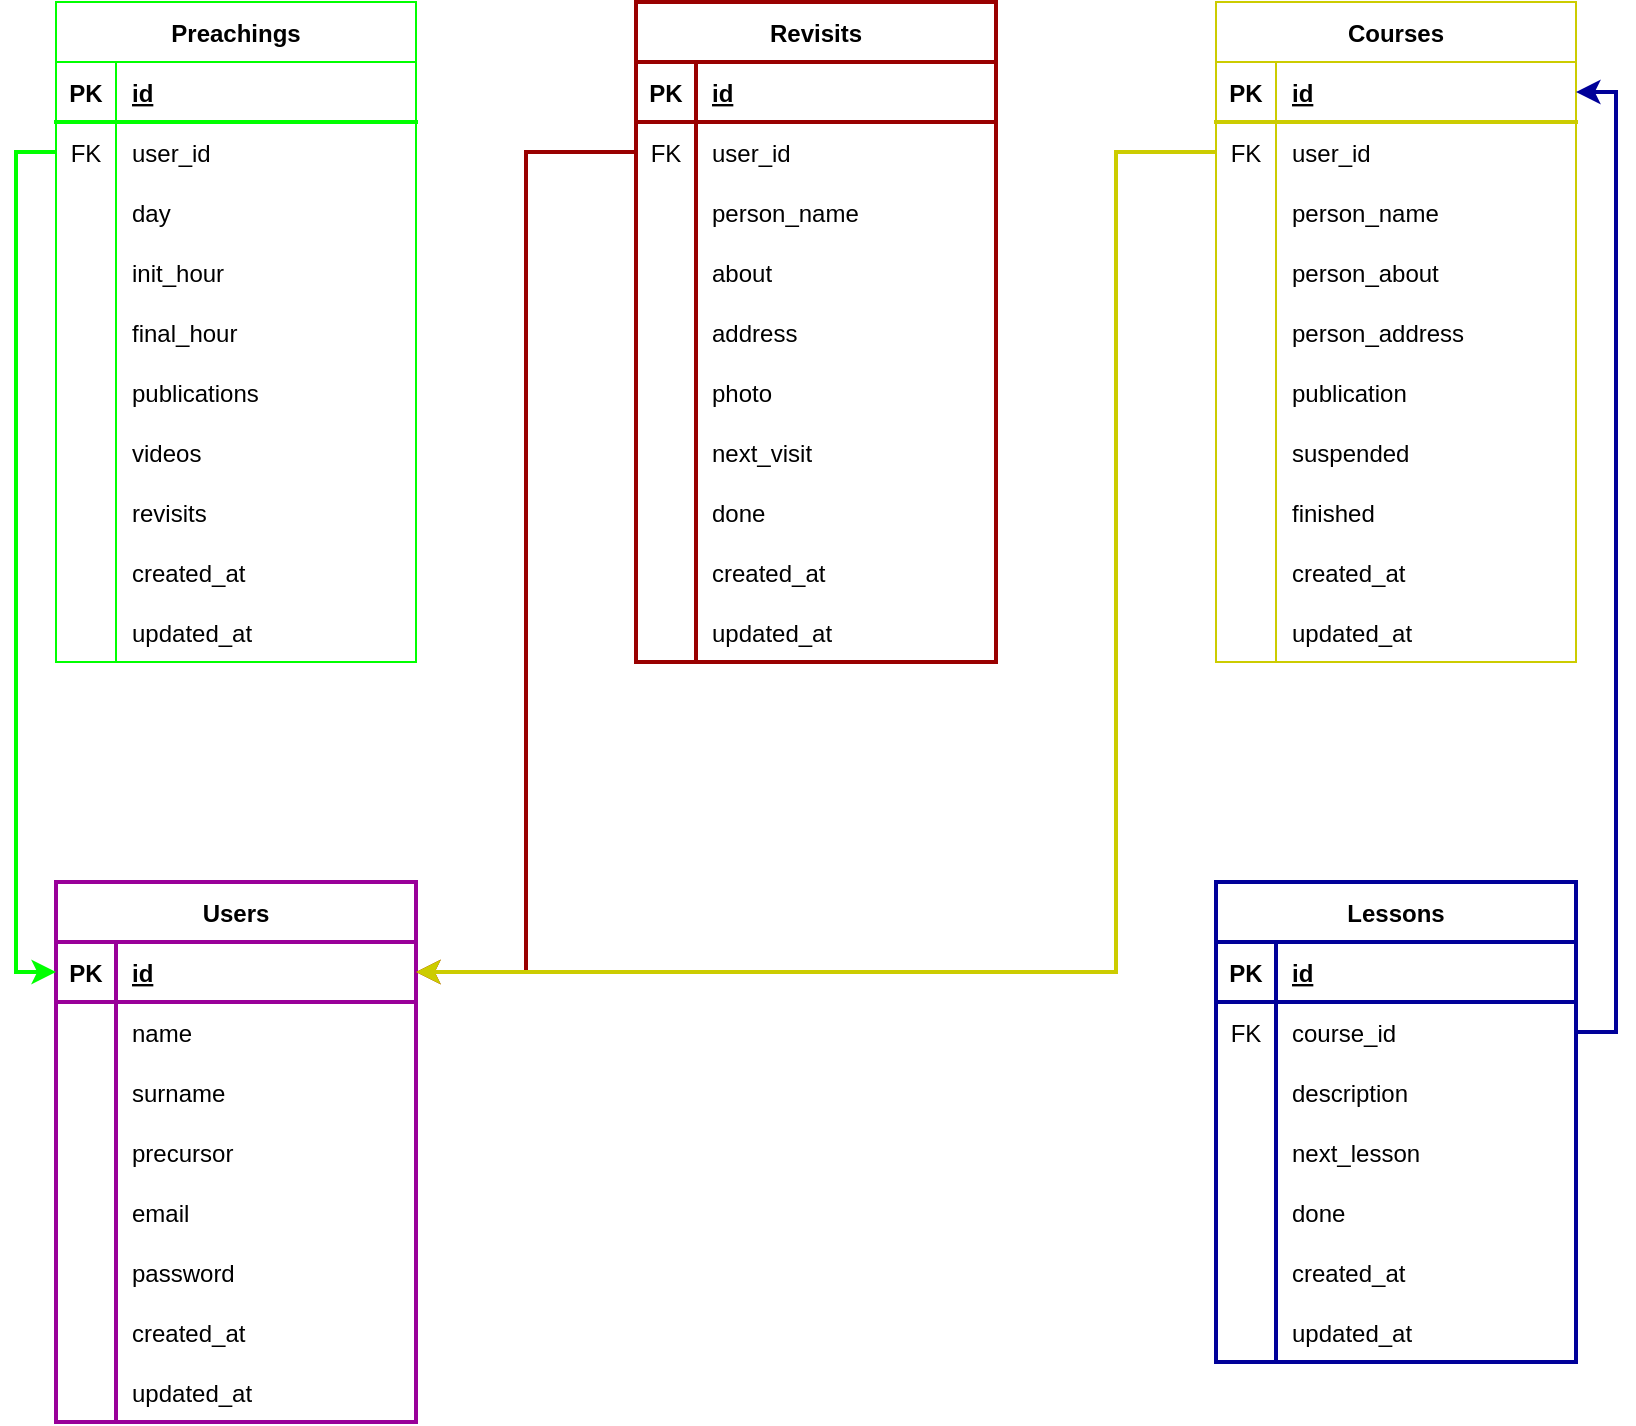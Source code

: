 <mxfile version="20.8.10" type="device"><diagram name="Página-1" id="8F_5eCUrFPoedtxoFkl2"><mxGraphModel dx="1418" dy="868" grid="1" gridSize="10" guides="1" tooltips="1" connect="1" arrows="1" fold="1" page="1" pageScale="1" pageWidth="850" pageHeight="1100" math="0" shadow="0"><root><mxCell id="0"/><mxCell id="1" parent="0"/><mxCell id="iBgDskTSeU2PngvFQ9yS-1" value="Preachings" style="shape=table;startSize=30;container=1;collapsible=1;childLayout=tableLayout;fixedRows=1;rowLines=0;fontStyle=1;align=center;resizeLast=1;strokeColor=#00FF00;" parent="1" vertex="1"><mxGeometry x="180" y="200" width="180" height="330" as="geometry"/></mxCell><mxCell id="iBgDskTSeU2PngvFQ9yS-2" value="" style="shape=tableRow;horizontal=0;startSize=0;swimlaneHead=0;swimlaneBody=0;fillColor=none;collapsible=0;dropTarget=0;points=[[0,0.5],[1,0.5]];portConstraint=eastwest;top=0;left=0;right=0;bottom=1;strokeWidth=2;strokeColor=#00FF00;" parent="iBgDskTSeU2PngvFQ9yS-1" vertex="1"><mxGeometry y="30" width="180" height="30" as="geometry"/></mxCell><mxCell id="iBgDskTSeU2PngvFQ9yS-3" value="PK" style="shape=partialRectangle;connectable=0;fillColor=none;top=0;left=0;bottom=0;right=0;fontStyle=1;overflow=hidden;strokeWidth=2;" parent="iBgDskTSeU2PngvFQ9yS-2" vertex="1"><mxGeometry width="30" height="30" as="geometry"><mxRectangle width="30" height="30" as="alternateBounds"/></mxGeometry></mxCell><mxCell id="iBgDskTSeU2PngvFQ9yS-4" value="id" style="shape=partialRectangle;connectable=0;fillColor=none;top=0;left=0;bottom=0;right=0;align=left;spacingLeft=6;fontStyle=5;overflow=hidden;strokeWidth=2;" parent="iBgDskTSeU2PngvFQ9yS-2" vertex="1"><mxGeometry x="30" width="150" height="30" as="geometry"><mxRectangle width="150" height="30" as="alternateBounds"/></mxGeometry></mxCell><mxCell id="iBgDskTSeU2PngvFQ9yS-18" value="" style="shape=tableRow;horizontal=0;startSize=0;swimlaneHead=0;swimlaneBody=0;fillColor=none;collapsible=0;dropTarget=0;points=[[0,0.5],[1,0.5]];portConstraint=eastwest;top=0;left=0;right=0;bottom=0;strokeWidth=2;" parent="iBgDskTSeU2PngvFQ9yS-1" vertex="1"><mxGeometry y="60" width="180" height="30" as="geometry"/></mxCell><mxCell id="iBgDskTSeU2PngvFQ9yS-19" value="FK" style="shape=partialRectangle;connectable=0;fillColor=none;top=0;left=0;bottom=0;right=0;fontStyle=0;overflow=hidden;strokeWidth=2;" parent="iBgDskTSeU2PngvFQ9yS-18" vertex="1"><mxGeometry width="30" height="30" as="geometry"><mxRectangle width="30" height="30" as="alternateBounds"/></mxGeometry></mxCell><mxCell id="iBgDskTSeU2PngvFQ9yS-20" value="user_id" style="shape=partialRectangle;connectable=0;fillColor=none;top=0;left=0;bottom=0;right=0;align=left;spacingLeft=6;fontStyle=0;overflow=hidden;strokeWidth=2;" parent="iBgDskTSeU2PngvFQ9yS-18" vertex="1"><mxGeometry x="30" width="150" height="30" as="geometry"><mxRectangle width="150" height="30" as="alternateBounds"/></mxGeometry></mxCell><mxCell id="iBgDskTSeU2PngvFQ9yS-5" value="" style="shape=tableRow;horizontal=0;startSize=0;swimlaneHead=0;swimlaneBody=0;fillColor=none;collapsible=0;dropTarget=0;points=[[0,0.5],[1,0.5]];portConstraint=eastwest;top=0;left=0;right=0;bottom=0;strokeWidth=2;" parent="iBgDskTSeU2PngvFQ9yS-1" vertex="1"><mxGeometry y="90" width="180" height="30" as="geometry"/></mxCell><mxCell id="iBgDskTSeU2PngvFQ9yS-6" value="" style="shape=partialRectangle;connectable=0;fillColor=none;top=0;left=0;bottom=0;right=0;editable=1;overflow=hidden;strokeWidth=2;" parent="iBgDskTSeU2PngvFQ9yS-5" vertex="1"><mxGeometry width="30" height="30" as="geometry"><mxRectangle width="30" height="30" as="alternateBounds"/></mxGeometry></mxCell><mxCell id="iBgDskTSeU2PngvFQ9yS-7" value="day" style="shape=partialRectangle;connectable=0;fillColor=none;top=0;left=0;bottom=0;right=0;align=left;spacingLeft=6;overflow=hidden;strokeWidth=2;" parent="iBgDskTSeU2PngvFQ9yS-5" vertex="1"><mxGeometry x="30" width="150" height="30" as="geometry"><mxRectangle width="150" height="30" as="alternateBounds"/></mxGeometry></mxCell><mxCell id="iBgDskTSeU2PngvFQ9yS-8" value="" style="shape=tableRow;horizontal=0;startSize=0;swimlaneHead=0;swimlaneBody=0;fillColor=none;collapsible=0;dropTarget=0;points=[[0,0.5],[1,0.5]];portConstraint=eastwest;top=0;left=0;right=0;bottom=0;strokeWidth=2;" parent="iBgDskTSeU2PngvFQ9yS-1" vertex="1"><mxGeometry y="120" width="180" height="30" as="geometry"/></mxCell><mxCell id="iBgDskTSeU2PngvFQ9yS-9" value="" style="shape=partialRectangle;connectable=0;fillColor=none;top=0;left=0;bottom=0;right=0;editable=1;overflow=hidden;strokeWidth=2;" parent="iBgDskTSeU2PngvFQ9yS-8" vertex="1"><mxGeometry width="30" height="30" as="geometry"><mxRectangle width="30" height="30" as="alternateBounds"/></mxGeometry></mxCell><mxCell id="iBgDskTSeU2PngvFQ9yS-10" value="init_hour" style="shape=partialRectangle;connectable=0;fillColor=none;top=0;left=0;bottom=0;right=0;align=left;spacingLeft=6;overflow=hidden;strokeWidth=2;" parent="iBgDskTSeU2PngvFQ9yS-8" vertex="1"><mxGeometry x="30" width="150" height="30" as="geometry"><mxRectangle width="150" height="30" as="alternateBounds"/></mxGeometry></mxCell><mxCell id="iBgDskTSeU2PngvFQ9yS-11" value="" style="shape=tableRow;horizontal=0;startSize=0;swimlaneHead=0;swimlaneBody=0;fillColor=none;collapsible=0;dropTarget=0;points=[[0,0.5],[1,0.5]];portConstraint=eastwest;top=0;left=0;right=0;bottom=0;strokeWidth=2;" parent="iBgDskTSeU2PngvFQ9yS-1" vertex="1"><mxGeometry y="150" width="180" height="30" as="geometry"/></mxCell><mxCell id="iBgDskTSeU2PngvFQ9yS-12" value="" style="shape=partialRectangle;connectable=0;fillColor=none;top=0;left=0;bottom=0;right=0;editable=1;overflow=hidden;strokeWidth=2;" parent="iBgDskTSeU2PngvFQ9yS-11" vertex="1"><mxGeometry width="30" height="30" as="geometry"><mxRectangle width="30" height="30" as="alternateBounds"/></mxGeometry></mxCell><mxCell id="iBgDskTSeU2PngvFQ9yS-13" value="final_hour" style="shape=partialRectangle;connectable=0;fillColor=none;top=0;left=0;bottom=0;right=0;align=left;spacingLeft=6;overflow=hidden;strokeWidth=2;" parent="iBgDskTSeU2PngvFQ9yS-11" vertex="1"><mxGeometry x="30" width="150" height="30" as="geometry"><mxRectangle width="150" height="30" as="alternateBounds"/></mxGeometry></mxCell><mxCell id="iBgDskTSeU2PngvFQ9yS-21" value="" style="shape=tableRow;horizontal=0;startSize=0;swimlaneHead=0;swimlaneBody=0;fillColor=none;collapsible=0;dropTarget=0;points=[[0,0.5],[1,0.5]];portConstraint=eastwest;top=0;left=0;right=0;bottom=0;strokeWidth=2;" parent="iBgDskTSeU2PngvFQ9yS-1" vertex="1"><mxGeometry y="180" width="180" height="30" as="geometry"/></mxCell><mxCell id="iBgDskTSeU2PngvFQ9yS-22" value="" style="shape=partialRectangle;connectable=0;fillColor=none;top=0;left=0;bottom=0;right=0;editable=1;overflow=hidden;strokeWidth=2;" parent="iBgDskTSeU2PngvFQ9yS-21" vertex="1"><mxGeometry width="30" height="30" as="geometry"><mxRectangle width="30" height="30" as="alternateBounds"/></mxGeometry></mxCell><mxCell id="iBgDskTSeU2PngvFQ9yS-23" value="publications" style="shape=partialRectangle;connectable=0;fillColor=none;top=0;left=0;bottom=0;right=0;align=left;spacingLeft=6;overflow=hidden;strokeWidth=2;" parent="iBgDskTSeU2PngvFQ9yS-21" vertex="1"><mxGeometry x="30" width="150" height="30" as="geometry"><mxRectangle width="150" height="30" as="alternateBounds"/></mxGeometry></mxCell><mxCell id="iBgDskTSeU2PngvFQ9yS-24" value="" style="shape=tableRow;horizontal=0;startSize=0;swimlaneHead=0;swimlaneBody=0;fillColor=none;collapsible=0;dropTarget=0;points=[[0,0.5],[1,0.5]];portConstraint=eastwest;top=0;left=0;right=0;bottom=0;strokeWidth=2;" parent="iBgDskTSeU2PngvFQ9yS-1" vertex="1"><mxGeometry y="210" width="180" height="30" as="geometry"/></mxCell><mxCell id="iBgDskTSeU2PngvFQ9yS-25" value="" style="shape=partialRectangle;connectable=0;fillColor=none;top=0;left=0;bottom=0;right=0;editable=1;overflow=hidden;strokeWidth=2;" parent="iBgDskTSeU2PngvFQ9yS-24" vertex="1"><mxGeometry width="30" height="30" as="geometry"><mxRectangle width="30" height="30" as="alternateBounds"/></mxGeometry></mxCell><mxCell id="iBgDskTSeU2PngvFQ9yS-26" value="videos" style="shape=partialRectangle;connectable=0;fillColor=none;top=0;left=0;bottom=0;right=0;align=left;spacingLeft=6;overflow=hidden;strokeWidth=2;" parent="iBgDskTSeU2PngvFQ9yS-24" vertex="1"><mxGeometry x="30" width="150" height="30" as="geometry"><mxRectangle width="150" height="30" as="alternateBounds"/></mxGeometry></mxCell><mxCell id="iBgDskTSeU2PngvFQ9yS-27" value="" style="shape=tableRow;horizontal=0;startSize=0;swimlaneHead=0;swimlaneBody=0;fillColor=none;collapsible=0;dropTarget=0;points=[[0,0.5],[1,0.5]];portConstraint=eastwest;top=0;left=0;right=0;bottom=0;strokeWidth=2;" parent="iBgDskTSeU2PngvFQ9yS-1" vertex="1"><mxGeometry y="240" width="180" height="30" as="geometry"/></mxCell><mxCell id="iBgDskTSeU2PngvFQ9yS-28" value="" style="shape=partialRectangle;connectable=0;fillColor=none;top=0;left=0;bottom=0;right=0;editable=1;overflow=hidden;strokeWidth=2;" parent="iBgDskTSeU2PngvFQ9yS-27" vertex="1"><mxGeometry width="30" height="30" as="geometry"><mxRectangle width="30" height="30" as="alternateBounds"/></mxGeometry></mxCell><mxCell id="iBgDskTSeU2PngvFQ9yS-29" value="revisits" style="shape=partialRectangle;connectable=0;fillColor=none;top=0;left=0;bottom=0;right=0;align=left;spacingLeft=6;overflow=hidden;strokeWidth=2;" parent="iBgDskTSeU2PngvFQ9yS-27" vertex="1"><mxGeometry x="30" width="150" height="30" as="geometry"><mxRectangle width="150" height="30" as="alternateBounds"/></mxGeometry></mxCell><mxCell id="iBgDskTSeU2PngvFQ9yS-30" value="" style="shape=tableRow;horizontal=0;startSize=0;swimlaneHead=0;swimlaneBody=0;fillColor=none;collapsible=0;dropTarget=0;points=[[0,0.5],[1,0.5]];portConstraint=eastwest;top=0;left=0;right=0;bottom=0;strokeWidth=2;" parent="iBgDskTSeU2PngvFQ9yS-1" vertex="1"><mxGeometry y="270" width="180" height="30" as="geometry"/></mxCell><mxCell id="iBgDskTSeU2PngvFQ9yS-31" value="" style="shape=partialRectangle;connectable=0;fillColor=none;top=0;left=0;bottom=0;right=0;editable=1;overflow=hidden;strokeWidth=2;" parent="iBgDskTSeU2PngvFQ9yS-30" vertex="1"><mxGeometry width="30" height="30" as="geometry"><mxRectangle width="30" height="30" as="alternateBounds"/></mxGeometry></mxCell><mxCell id="iBgDskTSeU2PngvFQ9yS-32" value="created_at" style="shape=partialRectangle;connectable=0;fillColor=none;top=0;left=0;bottom=0;right=0;align=left;spacingLeft=6;overflow=hidden;strokeWidth=2;" parent="iBgDskTSeU2PngvFQ9yS-30" vertex="1"><mxGeometry x="30" width="150" height="30" as="geometry"><mxRectangle width="150" height="30" as="alternateBounds"/></mxGeometry></mxCell><mxCell id="iBgDskTSeU2PngvFQ9yS-33" value="" style="shape=tableRow;horizontal=0;startSize=0;swimlaneHead=0;swimlaneBody=0;fillColor=none;collapsible=0;dropTarget=0;points=[[0,0.5],[1,0.5]];portConstraint=eastwest;top=0;left=0;right=0;bottom=0;strokeWidth=2;" parent="iBgDskTSeU2PngvFQ9yS-1" vertex="1"><mxGeometry y="300" width="180" height="30" as="geometry"/></mxCell><mxCell id="iBgDskTSeU2PngvFQ9yS-34" value="" style="shape=partialRectangle;connectable=0;fillColor=none;top=0;left=0;bottom=0;right=0;editable=1;overflow=hidden;strokeWidth=2;" parent="iBgDskTSeU2PngvFQ9yS-33" vertex="1"><mxGeometry width="30" height="30" as="geometry"><mxRectangle width="30" height="30" as="alternateBounds"/></mxGeometry></mxCell><mxCell id="iBgDskTSeU2PngvFQ9yS-35" value="updated_at" style="shape=partialRectangle;connectable=0;fillColor=none;top=0;left=0;bottom=0;right=0;align=left;spacingLeft=6;overflow=hidden;strokeWidth=2;" parent="iBgDskTSeU2PngvFQ9yS-33" vertex="1"><mxGeometry x="30" width="150" height="30" as="geometry"><mxRectangle width="150" height="30" as="alternateBounds"/></mxGeometry></mxCell><mxCell id="iBgDskTSeU2PngvFQ9yS-36" value="Revisits" style="shape=table;startSize=30;container=1;collapsible=1;childLayout=tableLayout;fixedRows=1;rowLines=0;fontStyle=1;align=center;resizeLast=1;strokeColor=#990000;strokeWidth=2;" parent="1" vertex="1"><mxGeometry x="470" y="200" width="180" height="330" as="geometry"/></mxCell><mxCell id="iBgDskTSeU2PngvFQ9yS-37" value="" style="shape=tableRow;horizontal=0;startSize=0;swimlaneHead=0;swimlaneBody=0;fillColor=none;collapsible=0;dropTarget=0;points=[[0,0.5],[1,0.5]];portConstraint=eastwest;top=0;left=0;right=0;bottom=1;strokeWidth=2;strokeColor=#990000;" parent="iBgDskTSeU2PngvFQ9yS-36" vertex="1"><mxGeometry y="30" width="180" height="30" as="geometry"/></mxCell><mxCell id="iBgDskTSeU2PngvFQ9yS-38" value="PK" style="shape=partialRectangle;connectable=0;fillColor=none;top=0;left=0;bottom=0;right=0;fontStyle=1;overflow=hidden;strokeWidth=2;" parent="iBgDskTSeU2PngvFQ9yS-37" vertex="1"><mxGeometry width="30" height="30" as="geometry"><mxRectangle width="30" height="30" as="alternateBounds"/></mxGeometry></mxCell><mxCell id="iBgDskTSeU2PngvFQ9yS-39" value="id" style="shape=partialRectangle;connectable=0;fillColor=none;top=0;left=0;bottom=0;right=0;align=left;spacingLeft=6;fontStyle=5;overflow=hidden;strokeWidth=2;" parent="iBgDskTSeU2PngvFQ9yS-37" vertex="1"><mxGeometry x="30" width="150" height="30" as="geometry"><mxRectangle width="150" height="30" as="alternateBounds"/></mxGeometry></mxCell><mxCell id="iBgDskTSeU2PngvFQ9yS-40" value="" style="shape=tableRow;horizontal=0;startSize=0;swimlaneHead=0;swimlaneBody=0;fillColor=none;collapsible=0;dropTarget=0;points=[[0,0.5],[1,0.5]];portConstraint=eastwest;top=0;left=0;right=0;bottom=0;strokeWidth=2;" parent="iBgDskTSeU2PngvFQ9yS-36" vertex="1"><mxGeometry y="60" width="180" height="30" as="geometry"/></mxCell><mxCell id="iBgDskTSeU2PngvFQ9yS-41" value="FK" style="shape=partialRectangle;connectable=0;fillColor=none;top=0;left=0;bottom=0;right=0;fontStyle=0;overflow=hidden;strokeWidth=2;" parent="iBgDskTSeU2PngvFQ9yS-40" vertex="1"><mxGeometry width="30" height="30" as="geometry"><mxRectangle width="30" height="30" as="alternateBounds"/></mxGeometry></mxCell><mxCell id="iBgDskTSeU2PngvFQ9yS-42" value="user_id" style="shape=partialRectangle;connectable=0;fillColor=none;top=0;left=0;bottom=0;right=0;align=left;spacingLeft=6;fontStyle=0;overflow=hidden;strokeWidth=2;" parent="iBgDskTSeU2PngvFQ9yS-40" vertex="1"><mxGeometry x="30" width="150" height="30" as="geometry"><mxRectangle width="150" height="30" as="alternateBounds"/></mxGeometry></mxCell><mxCell id="iBgDskTSeU2PngvFQ9yS-43" value="" style="shape=tableRow;horizontal=0;startSize=0;swimlaneHead=0;swimlaneBody=0;fillColor=none;collapsible=0;dropTarget=0;points=[[0,0.5],[1,0.5]];portConstraint=eastwest;top=0;left=0;right=0;bottom=0;strokeWidth=2;" parent="iBgDskTSeU2PngvFQ9yS-36" vertex="1"><mxGeometry y="90" width="180" height="30" as="geometry"/></mxCell><mxCell id="iBgDskTSeU2PngvFQ9yS-44" value="" style="shape=partialRectangle;connectable=0;fillColor=none;top=0;left=0;bottom=0;right=0;editable=1;overflow=hidden;strokeWidth=2;" parent="iBgDskTSeU2PngvFQ9yS-43" vertex="1"><mxGeometry width="30" height="30" as="geometry"><mxRectangle width="30" height="30" as="alternateBounds"/></mxGeometry></mxCell><mxCell id="iBgDskTSeU2PngvFQ9yS-45" value="person_name" style="shape=partialRectangle;connectable=0;fillColor=none;top=0;left=0;bottom=0;right=0;align=left;spacingLeft=6;overflow=hidden;strokeWidth=2;" parent="iBgDskTSeU2PngvFQ9yS-43" vertex="1"><mxGeometry x="30" width="150" height="30" as="geometry"><mxRectangle width="150" height="30" as="alternateBounds"/></mxGeometry></mxCell><mxCell id="iBgDskTSeU2PngvFQ9yS-46" value="" style="shape=tableRow;horizontal=0;startSize=0;swimlaneHead=0;swimlaneBody=0;fillColor=none;collapsible=0;dropTarget=0;points=[[0,0.5],[1,0.5]];portConstraint=eastwest;top=0;left=0;right=0;bottom=0;strokeWidth=2;" parent="iBgDskTSeU2PngvFQ9yS-36" vertex="1"><mxGeometry y="120" width="180" height="30" as="geometry"/></mxCell><mxCell id="iBgDskTSeU2PngvFQ9yS-47" value="" style="shape=partialRectangle;connectable=0;fillColor=none;top=0;left=0;bottom=0;right=0;editable=1;overflow=hidden;strokeWidth=2;" parent="iBgDskTSeU2PngvFQ9yS-46" vertex="1"><mxGeometry width="30" height="30" as="geometry"><mxRectangle width="30" height="30" as="alternateBounds"/></mxGeometry></mxCell><mxCell id="iBgDskTSeU2PngvFQ9yS-48" value="about" style="shape=partialRectangle;connectable=0;fillColor=none;top=0;left=0;bottom=0;right=0;align=left;spacingLeft=6;overflow=hidden;strokeWidth=2;" parent="iBgDskTSeU2PngvFQ9yS-46" vertex="1"><mxGeometry x="30" width="150" height="30" as="geometry"><mxRectangle width="150" height="30" as="alternateBounds"/></mxGeometry></mxCell><mxCell id="iBgDskTSeU2PngvFQ9yS-49" value="" style="shape=tableRow;horizontal=0;startSize=0;swimlaneHead=0;swimlaneBody=0;fillColor=none;collapsible=0;dropTarget=0;points=[[0,0.5],[1,0.5]];portConstraint=eastwest;top=0;left=0;right=0;bottom=0;strokeWidth=2;" parent="iBgDskTSeU2PngvFQ9yS-36" vertex="1"><mxGeometry y="150" width="180" height="30" as="geometry"/></mxCell><mxCell id="iBgDskTSeU2PngvFQ9yS-50" value="" style="shape=partialRectangle;connectable=0;fillColor=none;top=0;left=0;bottom=0;right=0;editable=1;overflow=hidden;strokeWidth=2;" parent="iBgDskTSeU2PngvFQ9yS-49" vertex="1"><mxGeometry width="30" height="30" as="geometry"><mxRectangle width="30" height="30" as="alternateBounds"/></mxGeometry></mxCell><mxCell id="iBgDskTSeU2PngvFQ9yS-51" value="address" style="shape=partialRectangle;connectable=0;fillColor=none;top=0;left=0;bottom=0;right=0;align=left;spacingLeft=6;overflow=hidden;strokeWidth=2;" parent="iBgDskTSeU2PngvFQ9yS-49" vertex="1"><mxGeometry x="30" width="150" height="30" as="geometry"><mxRectangle width="150" height="30" as="alternateBounds"/></mxGeometry></mxCell><mxCell id="iBgDskTSeU2PngvFQ9yS-52" value="" style="shape=tableRow;horizontal=0;startSize=0;swimlaneHead=0;swimlaneBody=0;fillColor=none;collapsible=0;dropTarget=0;points=[[0,0.5],[1,0.5]];portConstraint=eastwest;top=0;left=0;right=0;bottom=0;strokeWidth=2;" parent="iBgDskTSeU2PngvFQ9yS-36" vertex="1"><mxGeometry y="180" width="180" height="30" as="geometry"/></mxCell><mxCell id="iBgDskTSeU2PngvFQ9yS-53" value="" style="shape=partialRectangle;connectable=0;fillColor=none;top=0;left=0;bottom=0;right=0;editable=1;overflow=hidden;strokeWidth=2;" parent="iBgDskTSeU2PngvFQ9yS-52" vertex="1"><mxGeometry width="30" height="30" as="geometry"><mxRectangle width="30" height="30" as="alternateBounds"/></mxGeometry></mxCell><mxCell id="iBgDskTSeU2PngvFQ9yS-54" value="photo" style="shape=partialRectangle;connectable=0;fillColor=none;top=0;left=0;bottom=0;right=0;align=left;spacingLeft=6;overflow=hidden;strokeWidth=2;" parent="iBgDskTSeU2PngvFQ9yS-52" vertex="1"><mxGeometry x="30" width="150" height="30" as="geometry"><mxRectangle width="150" height="30" as="alternateBounds"/></mxGeometry></mxCell><mxCell id="iBgDskTSeU2PngvFQ9yS-55" value="" style="shape=tableRow;horizontal=0;startSize=0;swimlaneHead=0;swimlaneBody=0;fillColor=none;collapsible=0;dropTarget=0;points=[[0,0.5],[1,0.5]];portConstraint=eastwest;top=0;left=0;right=0;bottom=0;strokeWidth=2;" parent="iBgDskTSeU2PngvFQ9yS-36" vertex="1"><mxGeometry y="210" width="180" height="30" as="geometry"/></mxCell><mxCell id="iBgDskTSeU2PngvFQ9yS-56" value="" style="shape=partialRectangle;connectable=0;fillColor=none;top=0;left=0;bottom=0;right=0;editable=1;overflow=hidden;strokeWidth=2;" parent="iBgDskTSeU2PngvFQ9yS-55" vertex="1"><mxGeometry width="30" height="30" as="geometry"><mxRectangle width="30" height="30" as="alternateBounds"/></mxGeometry></mxCell><mxCell id="iBgDskTSeU2PngvFQ9yS-57" value="next_visit" style="shape=partialRectangle;connectable=0;fillColor=none;top=0;left=0;bottom=0;right=0;align=left;spacingLeft=6;overflow=hidden;strokeWidth=2;" parent="iBgDskTSeU2PngvFQ9yS-55" vertex="1"><mxGeometry x="30" width="150" height="30" as="geometry"><mxRectangle width="150" height="30" as="alternateBounds"/></mxGeometry></mxCell><mxCell id="iBgDskTSeU2PngvFQ9yS-58" value="" style="shape=tableRow;horizontal=0;startSize=0;swimlaneHead=0;swimlaneBody=0;fillColor=none;collapsible=0;dropTarget=0;points=[[0,0.5],[1,0.5]];portConstraint=eastwest;top=0;left=0;right=0;bottom=0;strokeWidth=2;" parent="iBgDskTSeU2PngvFQ9yS-36" vertex="1"><mxGeometry y="240" width="180" height="30" as="geometry"/></mxCell><mxCell id="iBgDskTSeU2PngvFQ9yS-59" value="" style="shape=partialRectangle;connectable=0;fillColor=none;top=0;left=0;bottom=0;right=0;editable=1;overflow=hidden;strokeWidth=2;" parent="iBgDskTSeU2PngvFQ9yS-58" vertex="1"><mxGeometry width="30" height="30" as="geometry"><mxRectangle width="30" height="30" as="alternateBounds"/></mxGeometry></mxCell><mxCell id="iBgDskTSeU2PngvFQ9yS-60" value="done" style="shape=partialRectangle;connectable=0;fillColor=none;top=0;left=0;bottom=0;right=0;align=left;spacingLeft=6;overflow=hidden;strokeWidth=2;" parent="iBgDskTSeU2PngvFQ9yS-58" vertex="1"><mxGeometry x="30" width="150" height="30" as="geometry"><mxRectangle width="150" height="30" as="alternateBounds"/></mxGeometry></mxCell><mxCell id="iBgDskTSeU2PngvFQ9yS-61" value="" style="shape=tableRow;horizontal=0;startSize=0;swimlaneHead=0;swimlaneBody=0;fillColor=none;collapsible=0;dropTarget=0;points=[[0,0.5],[1,0.5]];portConstraint=eastwest;top=0;left=0;right=0;bottom=0;strokeWidth=2;" parent="iBgDskTSeU2PngvFQ9yS-36" vertex="1"><mxGeometry y="270" width="180" height="30" as="geometry"/></mxCell><mxCell id="iBgDskTSeU2PngvFQ9yS-62" value="" style="shape=partialRectangle;connectable=0;fillColor=none;top=0;left=0;bottom=0;right=0;editable=1;overflow=hidden;strokeWidth=2;" parent="iBgDskTSeU2PngvFQ9yS-61" vertex="1"><mxGeometry width="30" height="30" as="geometry"><mxRectangle width="30" height="30" as="alternateBounds"/></mxGeometry></mxCell><mxCell id="iBgDskTSeU2PngvFQ9yS-63" value="created_at" style="shape=partialRectangle;connectable=0;fillColor=none;top=0;left=0;bottom=0;right=0;align=left;spacingLeft=6;overflow=hidden;strokeWidth=2;" parent="iBgDskTSeU2PngvFQ9yS-61" vertex="1"><mxGeometry x="30" width="150" height="30" as="geometry"><mxRectangle width="150" height="30" as="alternateBounds"/></mxGeometry></mxCell><mxCell id="iBgDskTSeU2PngvFQ9yS-64" value="" style="shape=tableRow;horizontal=0;startSize=0;swimlaneHead=0;swimlaneBody=0;fillColor=none;collapsible=0;dropTarget=0;points=[[0,0.5],[1,0.5]];portConstraint=eastwest;top=0;left=0;right=0;bottom=0;strokeWidth=2;" parent="iBgDskTSeU2PngvFQ9yS-36" vertex="1"><mxGeometry y="300" width="180" height="30" as="geometry"/></mxCell><mxCell id="iBgDskTSeU2PngvFQ9yS-65" value="" style="shape=partialRectangle;connectable=0;fillColor=none;top=0;left=0;bottom=0;right=0;editable=1;overflow=hidden;strokeWidth=2;" parent="iBgDskTSeU2PngvFQ9yS-64" vertex="1"><mxGeometry width="30" height="30" as="geometry"><mxRectangle width="30" height="30" as="alternateBounds"/></mxGeometry></mxCell><mxCell id="iBgDskTSeU2PngvFQ9yS-66" value="updated_at" style="shape=partialRectangle;connectable=0;fillColor=none;top=0;left=0;bottom=0;right=0;align=left;spacingLeft=6;overflow=hidden;strokeWidth=2;" parent="iBgDskTSeU2PngvFQ9yS-64" vertex="1"><mxGeometry x="30" width="150" height="30" as="geometry"><mxRectangle width="150" height="30" as="alternateBounds"/></mxGeometry></mxCell><mxCell id="iBgDskTSeU2PngvFQ9yS-67" value="Courses" style="shape=table;startSize=30;container=1;collapsible=1;childLayout=tableLayout;fixedRows=1;rowLines=0;fontStyle=1;align=center;resizeLast=1;strokeColor=#CCCC00;" parent="1" vertex="1"><mxGeometry x="760" y="200" width="180" height="330" as="geometry"/></mxCell><mxCell id="iBgDskTSeU2PngvFQ9yS-68" value="" style="shape=tableRow;horizontal=0;startSize=0;swimlaneHead=0;swimlaneBody=0;fillColor=none;collapsible=0;dropTarget=0;points=[[0,0.5],[1,0.5]];portConstraint=eastwest;top=0;left=0;right=0;bottom=1;strokeWidth=2;strokeColor=#CCCC00;" parent="iBgDskTSeU2PngvFQ9yS-67" vertex="1"><mxGeometry y="30" width="180" height="30" as="geometry"/></mxCell><mxCell id="iBgDskTSeU2PngvFQ9yS-69" value="PK" style="shape=partialRectangle;connectable=0;fillColor=none;top=0;left=0;bottom=0;right=0;fontStyle=1;overflow=hidden;strokeWidth=2;" parent="iBgDskTSeU2PngvFQ9yS-68" vertex="1"><mxGeometry width="30" height="30" as="geometry"><mxRectangle width="30" height="30" as="alternateBounds"/></mxGeometry></mxCell><mxCell id="iBgDskTSeU2PngvFQ9yS-70" value="id" style="shape=partialRectangle;connectable=0;fillColor=none;top=0;left=0;bottom=0;right=0;align=left;spacingLeft=6;fontStyle=5;overflow=hidden;strokeWidth=2;" parent="iBgDskTSeU2PngvFQ9yS-68" vertex="1"><mxGeometry x="30" width="150" height="30" as="geometry"><mxRectangle width="150" height="30" as="alternateBounds"/></mxGeometry></mxCell><mxCell id="iBgDskTSeU2PngvFQ9yS-71" value="" style="shape=tableRow;horizontal=0;startSize=0;swimlaneHead=0;swimlaneBody=0;fillColor=none;collapsible=0;dropTarget=0;points=[[0,0.5],[1,0.5]];portConstraint=eastwest;top=0;left=0;right=0;bottom=0;strokeWidth=2;" parent="iBgDskTSeU2PngvFQ9yS-67" vertex="1"><mxGeometry y="60" width="180" height="30" as="geometry"/></mxCell><mxCell id="iBgDskTSeU2PngvFQ9yS-72" value="FK" style="shape=partialRectangle;connectable=0;fillColor=none;top=0;left=0;bottom=0;right=0;fontStyle=0;overflow=hidden;strokeWidth=2;" parent="iBgDskTSeU2PngvFQ9yS-71" vertex="1"><mxGeometry width="30" height="30" as="geometry"><mxRectangle width="30" height="30" as="alternateBounds"/></mxGeometry></mxCell><mxCell id="iBgDskTSeU2PngvFQ9yS-73" value="user_id" style="shape=partialRectangle;connectable=0;fillColor=none;top=0;left=0;bottom=0;right=0;align=left;spacingLeft=6;fontStyle=0;overflow=hidden;strokeWidth=2;" parent="iBgDskTSeU2PngvFQ9yS-71" vertex="1"><mxGeometry x="30" width="150" height="30" as="geometry"><mxRectangle width="150" height="30" as="alternateBounds"/></mxGeometry></mxCell><mxCell id="iBgDskTSeU2PngvFQ9yS-74" value="" style="shape=tableRow;horizontal=0;startSize=0;swimlaneHead=0;swimlaneBody=0;fillColor=none;collapsible=0;dropTarget=0;points=[[0,0.5],[1,0.5]];portConstraint=eastwest;top=0;left=0;right=0;bottom=0;strokeWidth=2;" parent="iBgDskTSeU2PngvFQ9yS-67" vertex="1"><mxGeometry y="90" width="180" height="30" as="geometry"/></mxCell><mxCell id="iBgDskTSeU2PngvFQ9yS-75" value="" style="shape=partialRectangle;connectable=0;fillColor=none;top=0;left=0;bottom=0;right=0;editable=1;overflow=hidden;strokeWidth=2;" parent="iBgDskTSeU2PngvFQ9yS-74" vertex="1"><mxGeometry width="30" height="30" as="geometry"><mxRectangle width="30" height="30" as="alternateBounds"/></mxGeometry></mxCell><mxCell id="iBgDskTSeU2PngvFQ9yS-76" value="person_name" style="shape=partialRectangle;connectable=0;fillColor=none;top=0;left=0;bottom=0;right=0;align=left;spacingLeft=6;overflow=hidden;strokeWidth=2;" parent="iBgDskTSeU2PngvFQ9yS-74" vertex="1"><mxGeometry x="30" width="150" height="30" as="geometry"><mxRectangle width="150" height="30" as="alternateBounds"/></mxGeometry></mxCell><mxCell id="iBgDskTSeU2PngvFQ9yS-77" value="" style="shape=tableRow;horizontal=0;startSize=0;swimlaneHead=0;swimlaneBody=0;fillColor=none;collapsible=0;dropTarget=0;points=[[0,0.5],[1,0.5]];portConstraint=eastwest;top=0;left=0;right=0;bottom=0;strokeWidth=2;" parent="iBgDskTSeU2PngvFQ9yS-67" vertex="1"><mxGeometry y="120" width="180" height="30" as="geometry"/></mxCell><mxCell id="iBgDskTSeU2PngvFQ9yS-78" value="" style="shape=partialRectangle;connectable=0;fillColor=none;top=0;left=0;bottom=0;right=0;editable=1;overflow=hidden;strokeWidth=2;" parent="iBgDskTSeU2PngvFQ9yS-77" vertex="1"><mxGeometry width="30" height="30" as="geometry"><mxRectangle width="30" height="30" as="alternateBounds"/></mxGeometry></mxCell><mxCell id="iBgDskTSeU2PngvFQ9yS-79" value="person_about" style="shape=partialRectangle;connectable=0;fillColor=none;top=0;left=0;bottom=0;right=0;align=left;spacingLeft=6;overflow=hidden;strokeWidth=2;" parent="iBgDskTSeU2PngvFQ9yS-77" vertex="1"><mxGeometry x="30" width="150" height="30" as="geometry"><mxRectangle width="150" height="30" as="alternateBounds"/></mxGeometry></mxCell><mxCell id="iBgDskTSeU2PngvFQ9yS-80" value="" style="shape=tableRow;horizontal=0;startSize=0;swimlaneHead=0;swimlaneBody=0;fillColor=none;collapsible=0;dropTarget=0;points=[[0,0.5],[1,0.5]];portConstraint=eastwest;top=0;left=0;right=0;bottom=0;strokeWidth=2;" parent="iBgDskTSeU2PngvFQ9yS-67" vertex="1"><mxGeometry y="150" width="180" height="30" as="geometry"/></mxCell><mxCell id="iBgDskTSeU2PngvFQ9yS-81" value="" style="shape=partialRectangle;connectable=0;fillColor=none;top=0;left=0;bottom=0;right=0;editable=1;overflow=hidden;strokeWidth=2;" parent="iBgDskTSeU2PngvFQ9yS-80" vertex="1"><mxGeometry width="30" height="30" as="geometry"><mxRectangle width="30" height="30" as="alternateBounds"/></mxGeometry></mxCell><mxCell id="iBgDskTSeU2PngvFQ9yS-82" value="person_address" style="shape=partialRectangle;connectable=0;fillColor=none;top=0;left=0;bottom=0;right=0;align=left;spacingLeft=6;overflow=hidden;strokeWidth=2;" parent="iBgDskTSeU2PngvFQ9yS-80" vertex="1"><mxGeometry x="30" width="150" height="30" as="geometry"><mxRectangle width="150" height="30" as="alternateBounds"/></mxGeometry></mxCell><mxCell id="iBgDskTSeU2PngvFQ9yS-83" value="" style="shape=tableRow;horizontal=0;startSize=0;swimlaneHead=0;swimlaneBody=0;fillColor=none;collapsible=0;dropTarget=0;points=[[0,0.5],[1,0.5]];portConstraint=eastwest;top=0;left=0;right=0;bottom=0;strokeWidth=2;" parent="iBgDskTSeU2PngvFQ9yS-67" vertex="1"><mxGeometry y="180" width="180" height="30" as="geometry"/></mxCell><mxCell id="iBgDskTSeU2PngvFQ9yS-84" value="" style="shape=partialRectangle;connectable=0;fillColor=none;top=0;left=0;bottom=0;right=0;editable=1;overflow=hidden;strokeWidth=2;" parent="iBgDskTSeU2PngvFQ9yS-83" vertex="1"><mxGeometry width="30" height="30" as="geometry"><mxRectangle width="30" height="30" as="alternateBounds"/></mxGeometry></mxCell><mxCell id="iBgDskTSeU2PngvFQ9yS-85" value="publication" style="shape=partialRectangle;connectable=0;fillColor=none;top=0;left=0;bottom=0;right=0;align=left;spacingLeft=6;overflow=hidden;strokeWidth=2;" parent="iBgDskTSeU2PngvFQ9yS-83" vertex="1"><mxGeometry x="30" width="150" height="30" as="geometry"><mxRectangle width="150" height="30" as="alternateBounds"/></mxGeometry></mxCell><mxCell id="iBgDskTSeU2PngvFQ9yS-86" value="" style="shape=tableRow;horizontal=0;startSize=0;swimlaneHead=0;swimlaneBody=0;fillColor=none;collapsible=0;dropTarget=0;points=[[0,0.5],[1,0.5]];portConstraint=eastwest;top=0;left=0;right=0;bottom=0;strokeWidth=2;" parent="iBgDskTSeU2PngvFQ9yS-67" vertex="1"><mxGeometry y="210" width="180" height="30" as="geometry"/></mxCell><mxCell id="iBgDskTSeU2PngvFQ9yS-87" value="" style="shape=partialRectangle;connectable=0;fillColor=none;top=0;left=0;bottom=0;right=0;editable=1;overflow=hidden;strokeWidth=2;" parent="iBgDskTSeU2PngvFQ9yS-86" vertex="1"><mxGeometry width="30" height="30" as="geometry"><mxRectangle width="30" height="30" as="alternateBounds"/></mxGeometry></mxCell><mxCell id="iBgDskTSeU2PngvFQ9yS-88" value="suspended" style="shape=partialRectangle;connectable=0;fillColor=none;top=0;left=0;bottom=0;right=0;align=left;spacingLeft=6;overflow=hidden;strokeWidth=2;" parent="iBgDskTSeU2PngvFQ9yS-86" vertex="1"><mxGeometry x="30" width="150" height="30" as="geometry"><mxRectangle width="150" height="30" as="alternateBounds"/></mxGeometry></mxCell><mxCell id="iBgDskTSeU2PngvFQ9yS-89" value="" style="shape=tableRow;horizontal=0;startSize=0;swimlaneHead=0;swimlaneBody=0;fillColor=none;collapsible=0;dropTarget=0;points=[[0,0.5],[1,0.5]];portConstraint=eastwest;top=0;left=0;right=0;bottom=0;strokeWidth=2;" parent="iBgDskTSeU2PngvFQ9yS-67" vertex="1"><mxGeometry y="240" width="180" height="30" as="geometry"/></mxCell><mxCell id="iBgDskTSeU2PngvFQ9yS-90" value="" style="shape=partialRectangle;connectable=0;fillColor=none;top=0;left=0;bottom=0;right=0;editable=1;overflow=hidden;strokeWidth=2;" parent="iBgDskTSeU2PngvFQ9yS-89" vertex="1"><mxGeometry width="30" height="30" as="geometry"><mxRectangle width="30" height="30" as="alternateBounds"/></mxGeometry></mxCell><mxCell id="iBgDskTSeU2PngvFQ9yS-91" value="finished" style="shape=partialRectangle;connectable=0;fillColor=none;top=0;left=0;bottom=0;right=0;align=left;spacingLeft=6;overflow=hidden;strokeWidth=2;" parent="iBgDskTSeU2PngvFQ9yS-89" vertex="1"><mxGeometry x="30" width="150" height="30" as="geometry"><mxRectangle width="150" height="30" as="alternateBounds"/></mxGeometry></mxCell><mxCell id="iBgDskTSeU2PngvFQ9yS-92" value="" style="shape=tableRow;horizontal=0;startSize=0;swimlaneHead=0;swimlaneBody=0;fillColor=none;collapsible=0;dropTarget=0;points=[[0,0.5],[1,0.5]];portConstraint=eastwest;top=0;left=0;right=0;bottom=0;strokeWidth=2;" parent="iBgDskTSeU2PngvFQ9yS-67" vertex="1"><mxGeometry y="270" width="180" height="30" as="geometry"/></mxCell><mxCell id="iBgDskTSeU2PngvFQ9yS-93" value="" style="shape=partialRectangle;connectable=0;fillColor=none;top=0;left=0;bottom=0;right=0;editable=1;overflow=hidden;strokeWidth=2;" parent="iBgDskTSeU2PngvFQ9yS-92" vertex="1"><mxGeometry width="30" height="30" as="geometry"><mxRectangle width="30" height="30" as="alternateBounds"/></mxGeometry></mxCell><mxCell id="iBgDskTSeU2PngvFQ9yS-94" value="created_at" style="shape=partialRectangle;connectable=0;fillColor=none;top=0;left=0;bottom=0;right=0;align=left;spacingLeft=6;overflow=hidden;strokeWidth=2;" parent="iBgDskTSeU2PngvFQ9yS-92" vertex="1"><mxGeometry x="30" width="150" height="30" as="geometry"><mxRectangle width="150" height="30" as="alternateBounds"/></mxGeometry></mxCell><mxCell id="iBgDskTSeU2PngvFQ9yS-95" value="" style="shape=tableRow;horizontal=0;startSize=0;swimlaneHead=0;swimlaneBody=0;fillColor=none;collapsible=0;dropTarget=0;points=[[0,0.5],[1,0.5]];portConstraint=eastwest;top=0;left=0;right=0;bottom=0;strokeWidth=2;" parent="iBgDskTSeU2PngvFQ9yS-67" vertex="1"><mxGeometry y="300" width="180" height="30" as="geometry"/></mxCell><mxCell id="iBgDskTSeU2PngvFQ9yS-96" value="" style="shape=partialRectangle;connectable=0;fillColor=none;top=0;left=0;bottom=0;right=0;editable=1;overflow=hidden;strokeWidth=2;" parent="iBgDskTSeU2PngvFQ9yS-95" vertex="1"><mxGeometry width="30" height="30" as="geometry"><mxRectangle width="30" height="30" as="alternateBounds"/></mxGeometry></mxCell><mxCell id="iBgDskTSeU2PngvFQ9yS-97" value="updated_at" style="shape=partialRectangle;connectable=0;fillColor=none;top=0;left=0;bottom=0;right=0;align=left;spacingLeft=6;overflow=hidden;strokeWidth=2;" parent="iBgDskTSeU2PngvFQ9yS-95" vertex="1"><mxGeometry x="30" width="150" height="30" as="geometry"><mxRectangle width="150" height="30" as="alternateBounds"/></mxGeometry></mxCell><mxCell id="iBgDskTSeU2PngvFQ9yS-98" value="Lessons" style="shape=table;startSize=30;container=1;collapsible=1;childLayout=tableLayout;fixedRows=1;rowLines=0;fontStyle=1;align=center;resizeLast=1;strokeWidth=2;strokeColor=#000099;" parent="1" vertex="1"><mxGeometry x="760" y="640" width="180" height="240" as="geometry"/></mxCell><mxCell id="iBgDskTSeU2PngvFQ9yS-99" value="" style="shape=tableRow;horizontal=0;startSize=0;swimlaneHead=0;swimlaneBody=0;fillColor=none;collapsible=0;dropTarget=0;points=[[0,0.5],[1,0.5]];portConstraint=eastwest;top=0;left=0;right=0;bottom=1;strokeWidth=2;strokeColor=#000099;" parent="iBgDskTSeU2PngvFQ9yS-98" vertex="1"><mxGeometry y="30" width="180" height="30" as="geometry"/></mxCell><mxCell id="iBgDskTSeU2PngvFQ9yS-100" value="PK" style="shape=partialRectangle;connectable=0;fillColor=none;top=0;left=0;bottom=0;right=0;fontStyle=1;overflow=hidden;strokeWidth=2;" parent="iBgDskTSeU2PngvFQ9yS-99" vertex="1"><mxGeometry width="30" height="30" as="geometry"><mxRectangle width="30" height="30" as="alternateBounds"/></mxGeometry></mxCell><mxCell id="iBgDskTSeU2PngvFQ9yS-101" value="id" style="shape=partialRectangle;connectable=0;fillColor=none;top=0;left=0;bottom=0;right=0;align=left;spacingLeft=6;fontStyle=5;overflow=hidden;strokeWidth=2;" parent="iBgDskTSeU2PngvFQ9yS-99" vertex="1"><mxGeometry x="30" width="150" height="30" as="geometry"><mxRectangle width="150" height="30" as="alternateBounds"/></mxGeometry></mxCell><mxCell id="iBgDskTSeU2PngvFQ9yS-102" value="" style="shape=tableRow;horizontal=0;startSize=0;swimlaneHead=0;swimlaneBody=0;fillColor=none;collapsible=0;dropTarget=0;points=[[0,0.5],[1,0.5]];portConstraint=eastwest;top=0;left=0;right=0;bottom=0;strokeWidth=2;" parent="iBgDskTSeU2PngvFQ9yS-98" vertex="1"><mxGeometry y="60" width="180" height="30" as="geometry"/></mxCell><mxCell id="iBgDskTSeU2PngvFQ9yS-103" value="FK" style="shape=partialRectangle;connectable=0;fillColor=none;top=0;left=0;bottom=0;right=0;fontStyle=0;overflow=hidden;strokeWidth=2;" parent="iBgDskTSeU2PngvFQ9yS-102" vertex="1"><mxGeometry width="30" height="30" as="geometry"><mxRectangle width="30" height="30" as="alternateBounds"/></mxGeometry></mxCell><mxCell id="iBgDskTSeU2PngvFQ9yS-104" value="course_id" style="shape=partialRectangle;connectable=0;fillColor=none;top=0;left=0;bottom=0;right=0;align=left;spacingLeft=6;fontStyle=0;overflow=hidden;strokeWidth=2;" parent="iBgDskTSeU2PngvFQ9yS-102" vertex="1"><mxGeometry x="30" width="150" height="30" as="geometry"><mxRectangle width="150" height="30" as="alternateBounds"/></mxGeometry></mxCell><mxCell id="iBgDskTSeU2PngvFQ9yS-105" value="" style="shape=tableRow;horizontal=0;startSize=0;swimlaneHead=0;swimlaneBody=0;fillColor=none;collapsible=0;dropTarget=0;points=[[0,0.5],[1,0.5]];portConstraint=eastwest;top=0;left=0;right=0;bottom=0;strokeWidth=2;" parent="iBgDskTSeU2PngvFQ9yS-98" vertex="1"><mxGeometry y="90" width="180" height="30" as="geometry"/></mxCell><mxCell id="iBgDskTSeU2PngvFQ9yS-106" value="" style="shape=partialRectangle;connectable=0;fillColor=none;top=0;left=0;bottom=0;right=0;editable=1;overflow=hidden;strokeWidth=2;" parent="iBgDskTSeU2PngvFQ9yS-105" vertex="1"><mxGeometry width="30" height="30" as="geometry"><mxRectangle width="30" height="30" as="alternateBounds"/></mxGeometry></mxCell><mxCell id="iBgDskTSeU2PngvFQ9yS-107" value="description" style="shape=partialRectangle;connectable=0;fillColor=none;top=0;left=0;bottom=0;right=0;align=left;spacingLeft=6;overflow=hidden;strokeWidth=2;" parent="iBgDskTSeU2PngvFQ9yS-105" vertex="1"><mxGeometry x="30" width="150" height="30" as="geometry"><mxRectangle width="150" height="30" as="alternateBounds"/></mxGeometry></mxCell><mxCell id="iBgDskTSeU2PngvFQ9yS-108" value="" style="shape=tableRow;horizontal=0;startSize=0;swimlaneHead=0;swimlaneBody=0;fillColor=none;collapsible=0;dropTarget=0;points=[[0,0.5],[1,0.5]];portConstraint=eastwest;top=0;left=0;right=0;bottom=0;strokeWidth=2;" parent="iBgDskTSeU2PngvFQ9yS-98" vertex="1"><mxGeometry y="120" width="180" height="30" as="geometry"/></mxCell><mxCell id="iBgDskTSeU2PngvFQ9yS-109" value="" style="shape=partialRectangle;connectable=0;fillColor=none;top=0;left=0;bottom=0;right=0;editable=1;overflow=hidden;strokeWidth=2;" parent="iBgDskTSeU2PngvFQ9yS-108" vertex="1"><mxGeometry width="30" height="30" as="geometry"><mxRectangle width="30" height="30" as="alternateBounds"/></mxGeometry></mxCell><mxCell id="iBgDskTSeU2PngvFQ9yS-110" value="next_lesson" style="shape=partialRectangle;connectable=0;fillColor=none;top=0;left=0;bottom=0;right=0;align=left;spacingLeft=6;overflow=hidden;strokeWidth=2;" parent="iBgDskTSeU2PngvFQ9yS-108" vertex="1"><mxGeometry x="30" width="150" height="30" as="geometry"><mxRectangle width="150" height="30" as="alternateBounds"/></mxGeometry></mxCell><mxCell id="iBgDskTSeU2PngvFQ9yS-111" value="" style="shape=tableRow;horizontal=0;startSize=0;swimlaneHead=0;swimlaneBody=0;fillColor=none;collapsible=0;dropTarget=0;points=[[0,0.5],[1,0.5]];portConstraint=eastwest;top=0;left=0;right=0;bottom=0;strokeWidth=2;" parent="iBgDskTSeU2PngvFQ9yS-98" vertex="1"><mxGeometry y="150" width="180" height="30" as="geometry"/></mxCell><mxCell id="iBgDskTSeU2PngvFQ9yS-112" value="" style="shape=partialRectangle;connectable=0;fillColor=none;top=0;left=0;bottom=0;right=0;editable=1;overflow=hidden;strokeWidth=2;" parent="iBgDskTSeU2PngvFQ9yS-111" vertex="1"><mxGeometry width="30" height="30" as="geometry"><mxRectangle width="30" height="30" as="alternateBounds"/></mxGeometry></mxCell><mxCell id="iBgDskTSeU2PngvFQ9yS-113" value="done" style="shape=partialRectangle;connectable=0;fillColor=none;top=0;left=0;bottom=0;right=0;align=left;spacingLeft=6;overflow=hidden;strokeWidth=2;" parent="iBgDskTSeU2PngvFQ9yS-111" vertex="1"><mxGeometry x="30" width="150" height="30" as="geometry"><mxRectangle width="150" height="30" as="alternateBounds"/></mxGeometry></mxCell><mxCell id="iBgDskTSeU2PngvFQ9yS-123" value="" style="shape=tableRow;horizontal=0;startSize=0;swimlaneHead=0;swimlaneBody=0;fillColor=none;collapsible=0;dropTarget=0;points=[[0,0.5],[1,0.5]];portConstraint=eastwest;top=0;left=0;right=0;bottom=0;strokeWidth=2;" parent="iBgDskTSeU2PngvFQ9yS-98" vertex="1"><mxGeometry y="180" width="180" height="30" as="geometry"/></mxCell><mxCell id="iBgDskTSeU2PngvFQ9yS-124" value="" style="shape=partialRectangle;connectable=0;fillColor=none;top=0;left=0;bottom=0;right=0;editable=1;overflow=hidden;strokeWidth=2;" parent="iBgDskTSeU2PngvFQ9yS-123" vertex="1"><mxGeometry width="30" height="30" as="geometry"><mxRectangle width="30" height="30" as="alternateBounds"/></mxGeometry></mxCell><mxCell id="iBgDskTSeU2PngvFQ9yS-125" value="created_at" style="shape=partialRectangle;connectable=0;fillColor=none;top=0;left=0;bottom=0;right=0;align=left;spacingLeft=6;overflow=hidden;strokeWidth=2;" parent="iBgDskTSeU2PngvFQ9yS-123" vertex="1"><mxGeometry x="30" width="150" height="30" as="geometry"><mxRectangle width="150" height="30" as="alternateBounds"/></mxGeometry></mxCell><mxCell id="iBgDskTSeU2PngvFQ9yS-126" value="" style="shape=tableRow;horizontal=0;startSize=0;swimlaneHead=0;swimlaneBody=0;fillColor=none;collapsible=0;dropTarget=0;points=[[0,0.5],[1,0.5]];portConstraint=eastwest;top=0;left=0;right=0;bottom=0;strokeWidth=2;" parent="iBgDskTSeU2PngvFQ9yS-98" vertex="1"><mxGeometry y="210" width="180" height="30" as="geometry"/></mxCell><mxCell id="iBgDskTSeU2PngvFQ9yS-127" value="" style="shape=partialRectangle;connectable=0;fillColor=none;top=0;left=0;bottom=0;right=0;editable=1;overflow=hidden;strokeWidth=2;" parent="iBgDskTSeU2PngvFQ9yS-126" vertex="1"><mxGeometry width="30" height="30" as="geometry"><mxRectangle width="30" height="30" as="alternateBounds"/></mxGeometry></mxCell><mxCell id="iBgDskTSeU2PngvFQ9yS-128" value="updated_at" style="shape=partialRectangle;connectable=0;fillColor=none;top=0;left=0;bottom=0;right=0;align=left;spacingLeft=6;overflow=hidden;strokeWidth=2;" parent="iBgDskTSeU2PngvFQ9yS-126" vertex="1"><mxGeometry x="30" width="150" height="30" as="geometry"><mxRectangle width="150" height="30" as="alternateBounds"/></mxGeometry></mxCell><mxCell id="iBgDskTSeU2PngvFQ9yS-129" value="Users" style="shape=table;startSize=30;container=1;collapsible=1;childLayout=tableLayout;fixedRows=1;rowLines=0;fontStyle=1;align=center;resizeLast=1;strokeColor=#990099;strokeWidth=2;" parent="1" vertex="1"><mxGeometry x="180" y="640" width="180" height="270" as="geometry"/></mxCell><mxCell id="iBgDskTSeU2PngvFQ9yS-130" value="" style="shape=tableRow;horizontal=0;startSize=0;swimlaneHead=0;swimlaneBody=0;fillColor=none;collapsible=0;dropTarget=0;points=[[0,0.5],[1,0.5]];portConstraint=eastwest;top=0;left=0;right=0;bottom=1;strokeWidth=2;strokeColor=#990099;" parent="iBgDskTSeU2PngvFQ9yS-129" vertex="1"><mxGeometry y="30" width="180" height="30" as="geometry"/></mxCell><mxCell id="iBgDskTSeU2PngvFQ9yS-131" value="PK" style="shape=partialRectangle;connectable=0;fillColor=none;top=0;left=0;bottom=0;right=0;fontStyle=1;overflow=hidden;strokeWidth=2;" parent="iBgDskTSeU2PngvFQ9yS-130" vertex="1"><mxGeometry width="30" height="30" as="geometry"><mxRectangle width="30" height="30" as="alternateBounds"/></mxGeometry></mxCell><mxCell id="iBgDskTSeU2PngvFQ9yS-132" value="id" style="shape=partialRectangle;connectable=0;fillColor=none;top=0;left=0;bottom=0;right=0;align=left;spacingLeft=6;fontStyle=5;overflow=hidden;strokeWidth=2;" parent="iBgDskTSeU2PngvFQ9yS-130" vertex="1"><mxGeometry x="30" width="150" height="30" as="geometry"><mxRectangle width="150" height="30" as="alternateBounds"/></mxGeometry></mxCell><mxCell id="iBgDskTSeU2PngvFQ9yS-136" value="" style="shape=tableRow;horizontal=0;startSize=0;swimlaneHead=0;swimlaneBody=0;fillColor=none;collapsible=0;dropTarget=0;points=[[0,0.5],[1,0.5]];portConstraint=eastwest;top=0;left=0;right=0;bottom=0;strokeWidth=2;" parent="iBgDskTSeU2PngvFQ9yS-129" vertex="1"><mxGeometry y="60" width="180" height="30" as="geometry"/></mxCell><mxCell id="iBgDskTSeU2PngvFQ9yS-137" value="" style="shape=partialRectangle;connectable=0;fillColor=none;top=0;left=0;bottom=0;right=0;editable=1;overflow=hidden;strokeWidth=2;" parent="iBgDskTSeU2PngvFQ9yS-136" vertex="1"><mxGeometry width="30" height="30" as="geometry"><mxRectangle width="30" height="30" as="alternateBounds"/></mxGeometry></mxCell><mxCell id="iBgDskTSeU2PngvFQ9yS-138" value="name" style="shape=partialRectangle;connectable=0;fillColor=none;top=0;left=0;bottom=0;right=0;align=left;spacingLeft=6;overflow=hidden;strokeWidth=2;" parent="iBgDskTSeU2PngvFQ9yS-136" vertex="1"><mxGeometry x="30" width="150" height="30" as="geometry"><mxRectangle width="150" height="30" as="alternateBounds"/></mxGeometry></mxCell><mxCell id="iBgDskTSeU2PngvFQ9yS-139" value="" style="shape=tableRow;horizontal=0;startSize=0;swimlaneHead=0;swimlaneBody=0;fillColor=none;collapsible=0;dropTarget=0;points=[[0,0.5],[1,0.5]];portConstraint=eastwest;top=0;left=0;right=0;bottom=0;strokeWidth=2;" parent="iBgDskTSeU2PngvFQ9yS-129" vertex="1"><mxGeometry y="90" width="180" height="30" as="geometry"/></mxCell><mxCell id="iBgDskTSeU2PngvFQ9yS-140" value="" style="shape=partialRectangle;connectable=0;fillColor=none;top=0;left=0;bottom=0;right=0;editable=1;overflow=hidden;strokeWidth=2;" parent="iBgDskTSeU2PngvFQ9yS-139" vertex="1"><mxGeometry width="30" height="30" as="geometry"><mxRectangle width="30" height="30" as="alternateBounds"/></mxGeometry></mxCell><mxCell id="iBgDskTSeU2PngvFQ9yS-141" value="surname" style="shape=partialRectangle;connectable=0;fillColor=none;top=0;left=0;bottom=0;right=0;align=left;spacingLeft=6;overflow=hidden;strokeWidth=2;" parent="iBgDskTSeU2PngvFQ9yS-139" vertex="1"><mxGeometry x="30" width="150" height="30" as="geometry"><mxRectangle width="150" height="30" as="alternateBounds"/></mxGeometry></mxCell><mxCell id="iBgDskTSeU2PngvFQ9yS-142" value="" style="shape=tableRow;horizontal=0;startSize=0;swimlaneHead=0;swimlaneBody=0;fillColor=none;collapsible=0;dropTarget=0;points=[[0,0.5],[1,0.5]];portConstraint=eastwest;top=0;left=0;right=0;bottom=0;strokeWidth=2;" parent="iBgDskTSeU2PngvFQ9yS-129" vertex="1"><mxGeometry y="120" width="180" height="30" as="geometry"/></mxCell><mxCell id="iBgDskTSeU2PngvFQ9yS-143" value="" style="shape=partialRectangle;connectable=0;fillColor=none;top=0;left=0;bottom=0;right=0;editable=1;overflow=hidden;strokeWidth=2;" parent="iBgDskTSeU2PngvFQ9yS-142" vertex="1"><mxGeometry width="30" height="30" as="geometry"><mxRectangle width="30" height="30" as="alternateBounds"/></mxGeometry></mxCell><mxCell id="iBgDskTSeU2PngvFQ9yS-144" value="precursor" style="shape=partialRectangle;connectable=0;fillColor=none;top=0;left=0;bottom=0;right=0;align=left;spacingLeft=6;overflow=hidden;strokeWidth=2;" parent="iBgDskTSeU2PngvFQ9yS-142" vertex="1"><mxGeometry x="30" width="150" height="30" as="geometry"><mxRectangle width="150" height="30" as="alternateBounds"/></mxGeometry></mxCell><mxCell id="iBgDskTSeU2PngvFQ9yS-155" value="" style="shape=tableRow;horizontal=0;startSize=0;swimlaneHead=0;swimlaneBody=0;fillColor=none;collapsible=0;dropTarget=0;points=[[0,0.5],[1,0.5]];portConstraint=eastwest;top=0;left=0;right=0;bottom=0;strokeWidth=2;" parent="iBgDskTSeU2PngvFQ9yS-129" vertex="1"><mxGeometry y="150" width="180" height="30" as="geometry"/></mxCell><mxCell id="iBgDskTSeU2PngvFQ9yS-156" value="" style="shape=partialRectangle;connectable=0;fillColor=none;top=0;left=0;bottom=0;right=0;editable=1;overflow=hidden;strokeWidth=2;" parent="iBgDskTSeU2PngvFQ9yS-155" vertex="1"><mxGeometry width="30" height="30" as="geometry"><mxRectangle width="30" height="30" as="alternateBounds"/></mxGeometry></mxCell><mxCell id="iBgDskTSeU2PngvFQ9yS-157" value="email" style="shape=partialRectangle;connectable=0;fillColor=none;top=0;left=0;bottom=0;right=0;align=left;spacingLeft=6;overflow=hidden;strokeWidth=2;" parent="iBgDskTSeU2PngvFQ9yS-155" vertex="1"><mxGeometry x="30" width="150" height="30" as="geometry"><mxRectangle width="150" height="30" as="alternateBounds"/></mxGeometry></mxCell><mxCell id="iBgDskTSeU2PngvFQ9yS-158" value="" style="shape=tableRow;horizontal=0;startSize=0;swimlaneHead=0;swimlaneBody=0;fillColor=none;collapsible=0;dropTarget=0;points=[[0,0.5],[1,0.5]];portConstraint=eastwest;top=0;left=0;right=0;bottom=0;strokeWidth=2;" parent="iBgDskTSeU2PngvFQ9yS-129" vertex="1"><mxGeometry y="180" width="180" height="30" as="geometry"/></mxCell><mxCell id="iBgDskTSeU2PngvFQ9yS-159" value="" style="shape=partialRectangle;connectable=0;fillColor=none;top=0;left=0;bottom=0;right=0;editable=1;overflow=hidden;strokeWidth=2;" parent="iBgDskTSeU2PngvFQ9yS-158" vertex="1"><mxGeometry width="30" height="30" as="geometry"><mxRectangle width="30" height="30" as="alternateBounds"/></mxGeometry></mxCell><mxCell id="iBgDskTSeU2PngvFQ9yS-160" value="password" style="shape=partialRectangle;connectable=0;fillColor=none;top=0;left=0;bottom=0;right=0;align=left;spacingLeft=6;overflow=hidden;strokeWidth=2;" parent="iBgDskTSeU2PngvFQ9yS-158" vertex="1"><mxGeometry x="30" width="150" height="30" as="geometry"><mxRectangle width="150" height="30" as="alternateBounds"/></mxGeometry></mxCell><mxCell id="iBgDskTSeU2PngvFQ9yS-145" value="" style="shape=tableRow;horizontal=0;startSize=0;swimlaneHead=0;swimlaneBody=0;fillColor=none;collapsible=0;dropTarget=0;points=[[0,0.5],[1,0.5]];portConstraint=eastwest;top=0;left=0;right=0;bottom=0;strokeWidth=2;" parent="iBgDskTSeU2PngvFQ9yS-129" vertex="1"><mxGeometry y="210" width="180" height="30" as="geometry"/></mxCell><mxCell id="iBgDskTSeU2PngvFQ9yS-146" value="" style="shape=partialRectangle;connectable=0;fillColor=none;top=0;left=0;bottom=0;right=0;editable=1;overflow=hidden;strokeWidth=2;" parent="iBgDskTSeU2PngvFQ9yS-145" vertex="1"><mxGeometry width="30" height="30" as="geometry"><mxRectangle width="30" height="30" as="alternateBounds"/></mxGeometry></mxCell><mxCell id="iBgDskTSeU2PngvFQ9yS-147" value="created_at" style="shape=partialRectangle;connectable=0;fillColor=none;top=0;left=0;bottom=0;right=0;align=left;spacingLeft=6;overflow=hidden;strokeWidth=2;" parent="iBgDskTSeU2PngvFQ9yS-145" vertex="1"><mxGeometry x="30" width="150" height="30" as="geometry"><mxRectangle width="150" height="30" as="alternateBounds"/></mxGeometry></mxCell><mxCell id="iBgDskTSeU2PngvFQ9yS-148" value="" style="shape=tableRow;horizontal=0;startSize=0;swimlaneHead=0;swimlaneBody=0;fillColor=none;collapsible=0;dropTarget=0;points=[[0,0.5],[1,0.5]];portConstraint=eastwest;top=0;left=0;right=0;bottom=0;" parent="iBgDskTSeU2PngvFQ9yS-129" vertex="1"><mxGeometry y="240" width="180" height="30" as="geometry"/></mxCell><mxCell id="iBgDskTSeU2PngvFQ9yS-149" value="" style="shape=partialRectangle;connectable=0;fillColor=none;top=0;left=0;bottom=0;right=0;editable=1;overflow=hidden;" parent="iBgDskTSeU2PngvFQ9yS-148" vertex="1"><mxGeometry width="30" height="30" as="geometry"><mxRectangle width="30" height="30" as="alternateBounds"/></mxGeometry></mxCell><mxCell id="iBgDskTSeU2PngvFQ9yS-150" value="updated_at" style="shape=partialRectangle;connectable=0;fillColor=none;top=0;left=0;bottom=0;right=0;align=left;spacingLeft=6;overflow=hidden;" parent="iBgDskTSeU2PngvFQ9yS-148" vertex="1"><mxGeometry x="30" width="150" height="30" as="geometry"><mxRectangle width="150" height="30" as="alternateBounds"/></mxGeometry></mxCell><mxCell id="iBgDskTSeU2PngvFQ9yS-161" style="edgeStyle=orthogonalEdgeStyle;rounded=0;orthogonalLoop=1;jettySize=auto;html=1;exitX=0;exitY=0.5;exitDx=0;exitDy=0;entryX=0;entryY=0.5;entryDx=0;entryDy=0;strokeWidth=2;strokeColor=#00FF00;" parent="1" source="iBgDskTSeU2PngvFQ9yS-18" target="iBgDskTSeU2PngvFQ9yS-130" edge="1"><mxGeometry relative="1" as="geometry"><Array as="points"><mxPoint x="160" y="275"/><mxPoint x="160" y="685"/></Array></mxGeometry></mxCell><mxCell id="iBgDskTSeU2PngvFQ9yS-162" style="edgeStyle=orthogonalEdgeStyle;rounded=0;orthogonalLoop=1;jettySize=auto;html=1;exitX=0;exitY=0.5;exitDx=0;exitDy=0;entryX=1;entryY=0.5;entryDx=0;entryDy=0;strokeWidth=2;strokeColor=#990000;" parent="1" source="iBgDskTSeU2PngvFQ9yS-40" target="iBgDskTSeU2PngvFQ9yS-130" edge="1"><mxGeometry relative="1" as="geometry"/></mxCell><mxCell id="iBgDskTSeU2PngvFQ9yS-163" style="edgeStyle=orthogonalEdgeStyle;rounded=0;orthogonalLoop=1;jettySize=auto;html=1;exitX=0;exitY=0.5;exitDx=0;exitDy=0;entryX=1;entryY=0.5;entryDx=0;entryDy=0;strokeWidth=2;strokeColor=#CCCC00;" parent="1" source="iBgDskTSeU2PngvFQ9yS-71" target="iBgDskTSeU2PngvFQ9yS-130" edge="1"><mxGeometry relative="1" as="geometry"><Array as="points"><mxPoint x="710" y="275"/><mxPoint x="710" y="685"/></Array></mxGeometry></mxCell><mxCell id="iBgDskTSeU2PngvFQ9yS-165" style="edgeStyle=orthogonalEdgeStyle;rounded=0;orthogonalLoop=1;jettySize=auto;html=1;exitX=1;exitY=0.5;exitDx=0;exitDy=0;entryX=1;entryY=0.5;entryDx=0;entryDy=0;strokeColor=#000099;strokeWidth=2;" parent="1" source="iBgDskTSeU2PngvFQ9yS-102" target="iBgDskTSeU2PngvFQ9yS-68" edge="1"><mxGeometry relative="1" as="geometry"/></mxCell></root></mxGraphModel></diagram></mxfile>